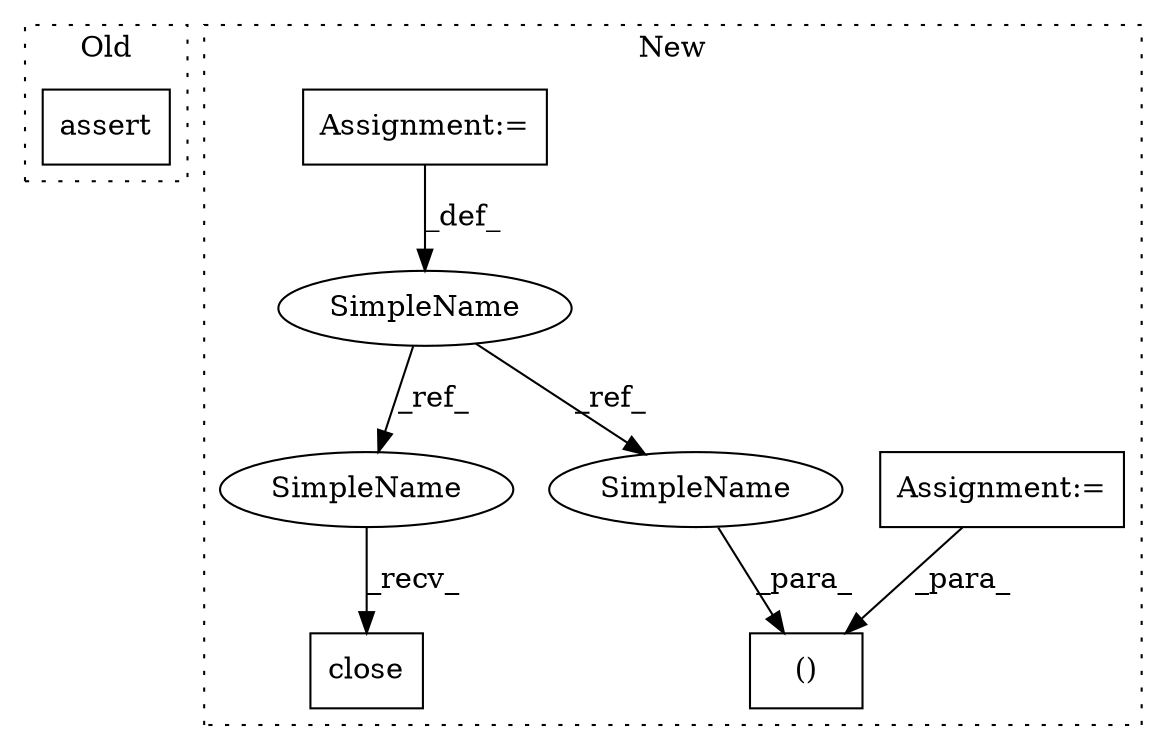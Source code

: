 digraph G {
subgraph cluster0 {
1 [label="assert" a="32" s="3793,3826" l="15,1" shape="box"];
label = "Old";
style="dotted";
}
subgraph cluster1 {
2 [label="close" a="32" s="7603" l="7" shape="box"];
3 [label="SimpleName" a="42" s="3909" l="4" shape="ellipse"];
4 [label="()" a="106" s="4071" l="27" shape="box"];
5 [label="Assignment:=" a="7" s="3997" l="10" shape="box"];
6 [label="Assignment:=" a="7" s="3909" l="4" shape="box"];
7 [label="SimpleName" a="42" s="7598" l="4" shape="ellipse"];
8 [label="SimpleName" a="42" s="4094" l="4" shape="ellipse"];
label = "New";
style="dotted";
}
3 -> 7 [label="_ref_"];
3 -> 8 [label="_ref_"];
5 -> 4 [label="_para_"];
6 -> 3 [label="_def_"];
7 -> 2 [label="_recv_"];
8 -> 4 [label="_para_"];
}